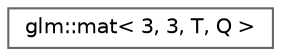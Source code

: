 digraph "Graphical Class Hierarchy"
{
 // LATEX_PDF_SIZE
  bgcolor="transparent";
  edge [fontname=Helvetica,fontsize=10,labelfontname=Helvetica,labelfontsize=10];
  node [fontname=Helvetica,fontsize=10,shape=box,height=0.2,width=0.4];
  rankdir="LR";
  Node0 [id="Node000000",label="glm::mat\< 3, 3, T, Q \>",height=0.2,width=0.4,color="grey40", fillcolor="white", style="filled",URL="$structglm_1_1mat_3_013_00_013_00_01_t_00_01_q_01_4.html",tooltip=" "];
}
